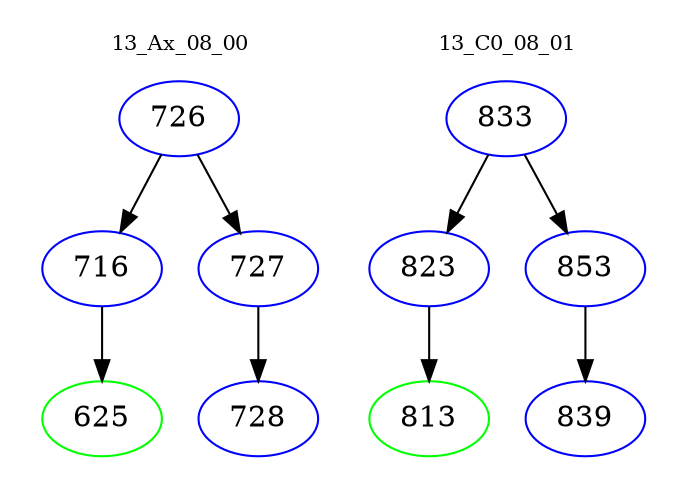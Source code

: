 digraph{
subgraph cluster_0 {
color = white
label = "13_Ax_08_00";
fontsize=10;
T0_726 [label="726", color="blue"]
T0_726 -> T0_716 [color="black"]
T0_716 [label="716", color="blue"]
T0_716 -> T0_625 [color="black"]
T0_625 [label="625", color="green"]
T0_726 -> T0_727 [color="black"]
T0_727 [label="727", color="blue"]
T0_727 -> T0_728 [color="black"]
T0_728 [label="728", color="blue"]
}
subgraph cluster_1 {
color = white
label = "13_C0_08_01";
fontsize=10;
T1_833 [label="833", color="blue"]
T1_833 -> T1_823 [color="black"]
T1_823 [label="823", color="blue"]
T1_823 -> T1_813 [color="black"]
T1_813 [label="813", color="green"]
T1_833 -> T1_853 [color="black"]
T1_853 [label="853", color="blue"]
T1_853 -> T1_839 [color="black"]
T1_839 [label="839", color="blue"]
}
}
